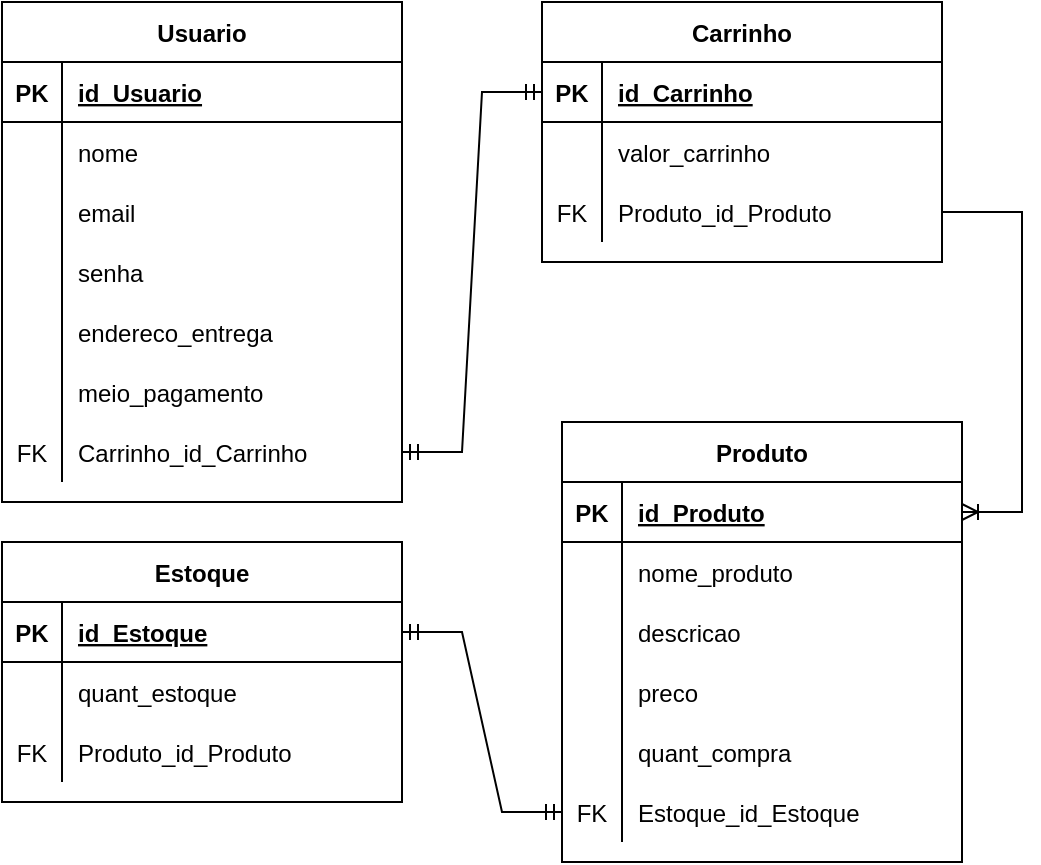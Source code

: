 <mxfile version="17.4.5" type="device"><diagram id="R2lEEEUBdFMjLlhIrx00" name="Page-1"><mxGraphModel dx="541" dy="875" grid="1" gridSize="10" guides="1" tooltips="1" connect="1" arrows="1" fold="1" page="1" pageScale="1" pageWidth="850" pageHeight="1100" math="0" shadow="0" extFonts="Permanent Marker^https://fonts.googleapis.com/css?family=Permanent+Marker"><root><mxCell id="0"/><mxCell id="1" parent="0"/><mxCell id="YrMNqzpcgL0Ri_5IatYF-1" value="Produto" style="shape=table;startSize=30;container=1;collapsible=1;childLayout=tableLayout;fixedRows=1;rowLines=0;fontStyle=1;align=center;resizeLast=1;" vertex="1" parent="1"><mxGeometry x="510" y="290" width="200" height="220" as="geometry"/></mxCell><mxCell id="YrMNqzpcgL0Ri_5IatYF-2" value="" style="shape=tableRow;horizontal=0;startSize=0;swimlaneHead=0;swimlaneBody=0;fillColor=none;collapsible=0;dropTarget=0;points=[[0,0.5],[1,0.5]];portConstraint=eastwest;top=0;left=0;right=0;bottom=1;" vertex="1" parent="YrMNqzpcgL0Ri_5IatYF-1"><mxGeometry y="30" width="200" height="30" as="geometry"/></mxCell><mxCell id="YrMNqzpcgL0Ri_5IatYF-3" value="PK" style="shape=partialRectangle;connectable=0;fillColor=none;top=0;left=0;bottom=0;right=0;fontStyle=1;overflow=hidden;" vertex="1" parent="YrMNqzpcgL0Ri_5IatYF-2"><mxGeometry width="30" height="30" as="geometry"><mxRectangle width="30" height="30" as="alternateBounds"/></mxGeometry></mxCell><mxCell id="YrMNqzpcgL0Ri_5IatYF-4" value="id_Produto" style="shape=partialRectangle;connectable=0;fillColor=none;top=0;left=0;bottom=0;right=0;align=left;spacingLeft=6;fontStyle=5;overflow=hidden;" vertex="1" parent="YrMNqzpcgL0Ri_5IatYF-2"><mxGeometry x="30" width="170" height="30" as="geometry"><mxRectangle width="170" height="30" as="alternateBounds"/></mxGeometry></mxCell><mxCell id="YrMNqzpcgL0Ri_5IatYF-5" value="" style="shape=tableRow;horizontal=0;startSize=0;swimlaneHead=0;swimlaneBody=0;fillColor=none;collapsible=0;dropTarget=0;points=[[0,0.5],[1,0.5]];portConstraint=eastwest;top=0;left=0;right=0;bottom=0;" vertex="1" parent="YrMNqzpcgL0Ri_5IatYF-1"><mxGeometry y="60" width="200" height="30" as="geometry"/></mxCell><mxCell id="YrMNqzpcgL0Ri_5IatYF-6" value="" style="shape=partialRectangle;connectable=0;fillColor=none;top=0;left=0;bottom=0;right=0;editable=1;overflow=hidden;" vertex="1" parent="YrMNqzpcgL0Ri_5IatYF-5"><mxGeometry width="30" height="30" as="geometry"><mxRectangle width="30" height="30" as="alternateBounds"/></mxGeometry></mxCell><mxCell id="YrMNqzpcgL0Ri_5IatYF-7" value="nome_produto" style="shape=partialRectangle;connectable=0;fillColor=none;top=0;left=0;bottom=0;right=0;align=left;spacingLeft=6;overflow=hidden;" vertex="1" parent="YrMNqzpcgL0Ri_5IatYF-5"><mxGeometry x="30" width="170" height="30" as="geometry"><mxRectangle width="170" height="30" as="alternateBounds"/></mxGeometry></mxCell><mxCell id="YrMNqzpcgL0Ri_5IatYF-14" value="" style="shape=tableRow;horizontal=0;startSize=0;swimlaneHead=0;swimlaneBody=0;fillColor=none;collapsible=0;dropTarget=0;points=[[0,0.5],[1,0.5]];portConstraint=eastwest;top=0;left=0;right=0;bottom=0;" vertex="1" parent="YrMNqzpcgL0Ri_5IatYF-1"><mxGeometry y="90" width="200" height="30" as="geometry"/></mxCell><mxCell id="YrMNqzpcgL0Ri_5IatYF-15" value="" style="shape=partialRectangle;connectable=0;fillColor=none;top=0;left=0;bottom=0;right=0;editable=1;overflow=hidden;" vertex="1" parent="YrMNqzpcgL0Ri_5IatYF-14"><mxGeometry width="30" height="30" as="geometry"><mxRectangle width="30" height="30" as="alternateBounds"/></mxGeometry></mxCell><mxCell id="YrMNqzpcgL0Ri_5IatYF-16" value="descricao" style="shape=partialRectangle;connectable=0;fillColor=none;top=0;left=0;bottom=0;right=0;align=left;spacingLeft=6;overflow=hidden;" vertex="1" parent="YrMNqzpcgL0Ri_5IatYF-14"><mxGeometry x="30" width="170" height="30" as="geometry"><mxRectangle width="170" height="30" as="alternateBounds"/></mxGeometry></mxCell><mxCell id="YrMNqzpcgL0Ri_5IatYF-17" value="" style="shape=tableRow;horizontal=0;startSize=0;swimlaneHead=0;swimlaneBody=0;fillColor=none;collapsible=0;dropTarget=0;points=[[0,0.5],[1,0.5]];portConstraint=eastwest;top=0;left=0;right=0;bottom=0;" vertex="1" parent="YrMNqzpcgL0Ri_5IatYF-1"><mxGeometry y="120" width="200" height="30" as="geometry"/></mxCell><mxCell id="YrMNqzpcgL0Ri_5IatYF-18" value="" style="shape=partialRectangle;connectable=0;fillColor=none;top=0;left=0;bottom=0;right=0;editable=1;overflow=hidden;" vertex="1" parent="YrMNqzpcgL0Ri_5IatYF-17"><mxGeometry width="30" height="30" as="geometry"><mxRectangle width="30" height="30" as="alternateBounds"/></mxGeometry></mxCell><mxCell id="YrMNqzpcgL0Ri_5IatYF-19" value="preco" style="shape=partialRectangle;connectable=0;fillColor=none;top=0;left=0;bottom=0;right=0;align=left;spacingLeft=6;overflow=hidden;" vertex="1" parent="YrMNqzpcgL0Ri_5IatYF-17"><mxGeometry x="30" width="170" height="30" as="geometry"><mxRectangle width="170" height="30" as="alternateBounds"/></mxGeometry></mxCell><mxCell id="YrMNqzpcgL0Ri_5IatYF-185" value="" style="shape=tableRow;horizontal=0;startSize=0;swimlaneHead=0;swimlaneBody=0;fillColor=none;collapsible=0;dropTarget=0;points=[[0,0.5],[1,0.5]];portConstraint=eastwest;top=0;left=0;right=0;bottom=0;" vertex="1" parent="YrMNqzpcgL0Ri_5IatYF-1"><mxGeometry y="150" width="200" height="30" as="geometry"/></mxCell><mxCell id="YrMNqzpcgL0Ri_5IatYF-186" value="" style="shape=partialRectangle;connectable=0;fillColor=none;top=0;left=0;bottom=0;right=0;editable=1;overflow=hidden;" vertex="1" parent="YrMNqzpcgL0Ri_5IatYF-185"><mxGeometry width="30" height="30" as="geometry"><mxRectangle width="30" height="30" as="alternateBounds"/></mxGeometry></mxCell><mxCell id="YrMNqzpcgL0Ri_5IatYF-187" value="quant_compra" style="shape=partialRectangle;connectable=0;fillColor=none;top=0;left=0;bottom=0;right=0;align=left;spacingLeft=6;overflow=hidden;" vertex="1" parent="YrMNqzpcgL0Ri_5IatYF-185"><mxGeometry x="30" width="170" height="30" as="geometry"><mxRectangle width="170" height="30" as="alternateBounds"/></mxGeometry></mxCell><mxCell id="YrMNqzpcgL0Ri_5IatYF-188" value="" style="shape=tableRow;horizontal=0;startSize=0;swimlaneHead=0;swimlaneBody=0;fillColor=none;collapsible=0;dropTarget=0;points=[[0,0.5],[1,0.5]];portConstraint=eastwest;top=0;left=0;right=0;bottom=0;" vertex="1" parent="YrMNqzpcgL0Ri_5IatYF-1"><mxGeometry y="180" width="200" height="30" as="geometry"/></mxCell><mxCell id="YrMNqzpcgL0Ri_5IatYF-189" value="FK" style="shape=partialRectangle;connectable=0;fillColor=none;top=0;left=0;bottom=0;right=0;editable=1;overflow=hidden;" vertex="1" parent="YrMNqzpcgL0Ri_5IatYF-188"><mxGeometry width="30" height="30" as="geometry"><mxRectangle width="30" height="30" as="alternateBounds"/></mxGeometry></mxCell><mxCell id="YrMNqzpcgL0Ri_5IatYF-190" value="Estoque_id_Estoque" style="shape=partialRectangle;connectable=0;fillColor=none;top=0;left=0;bottom=0;right=0;align=left;spacingLeft=6;overflow=hidden;" vertex="1" parent="YrMNqzpcgL0Ri_5IatYF-188"><mxGeometry x="30" width="170" height="30" as="geometry"><mxRectangle width="170" height="30" as="alternateBounds"/></mxGeometry></mxCell><mxCell id="YrMNqzpcgL0Ri_5IatYF-23" value="Estoque" style="shape=table;startSize=30;container=1;collapsible=1;childLayout=tableLayout;fixedRows=1;rowLines=0;fontStyle=1;align=center;resizeLast=1;" vertex="1" parent="1"><mxGeometry x="230" y="350" width="200" height="130" as="geometry"/></mxCell><mxCell id="YrMNqzpcgL0Ri_5IatYF-24" value="" style="shape=tableRow;horizontal=0;startSize=0;swimlaneHead=0;swimlaneBody=0;fillColor=none;collapsible=0;dropTarget=0;points=[[0,0.5],[1,0.5]];portConstraint=eastwest;top=0;left=0;right=0;bottom=1;" vertex="1" parent="YrMNqzpcgL0Ri_5IatYF-23"><mxGeometry y="30" width="200" height="30" as="geometry"/></mxCell><mxCell id="YrMNqzpcgL0Ri_5IatYF-25" value="PK" style="shape=partialRectangle;connectable=0;fillColor=none;top=0;left=0;bottom=0;right=0;fontStyle=1;overflow=hidden;" vertex="1" parent="YrMNqzpcgL0Ri_5IatYF-24"><mxGeometry width="30" height="30" as="geometry"><mxRectangle width="30" height="30" as="alternateBounds"/></mxGeometry></mxCell><mxCell id="YrMNqzpcgL0Ri_5IatYF-26" value="id_Estoque" style="shape=partialRectangle;connectable=0;fillColor=none;top=0;left=0;bottom=0;right=0;align=left;spacingLeft=6;fontStyle=5;overflow=hidden;" vertex="1" parent="YrMNqzpcgL0Ri_5IatYF-24"><mxGeometry x="30" width="170" height="30" as="geometry"><mxRectangle width="170" height="30" as="alternateBounds"/></mxGeometry></mxCell><mxCell id="YrMNqzpcgL0Ri_5IatYF-45" value="" style="shape=tableRow;horizontal=0;startSize=0;swimlaneHead=0;swimlaneBody=0;fillColor=none;collapsible=0;dropTarget=0;points=[[0,0.5],[1,0.5]];portConstraint=eastwest;top=0;left=0;right=0;bottom=0;" vertex="1" parent="YrMNqzpcgL0Ri_5IatYF-23"><mxGeometry y="60" width="200" height="30" as="geometry"/></mxCell><mxCell id="YrMNqzpcgL0Ri_5IatYF-46" value="" style="shape=partialRectangle;connectable=0;fillColor=none;top=0;left=0;bottom=0;right=0;editable=1;overflow=hidden;" vertex="1" parent="YrMNqzpcgL0Ri_5IatYF-45"><mxGeometry width="30" height="30" as="geometry"><mxRectangle width="30" height="30" as="alternateBounds"/></mxGeometry></mxCell><mxCell id="YrMNqzpcgL0Ri_5IatYF-47" value="quant_estoque" style="shape=partialRectangle;connectable=0;fillColor=none;top=0;left=0;bottom=0;right=0;align=left;spacingLeft=6;overflow=hidden;" vertex="1" parent="YrMNqzpcgL0Ri_5IatYF-45"><mxGeometry x="30" width="170" height="30" as="geometry"><mxRectangle width="170" height="30" as="alternateBounds"/></mxGeometry></mxCell><mxCell id="YrMNqzpcgL0Ri_5IatYF-171" value="" style="shape=tableRow;horizontal=0;startSize=0;swimlaneHead=0;swimlaneBody=0;fillColor=none;collapsible=0;dropTarget=0;points=[[0,0.5],[1,0.5]];portConstraint=eastwest;top=0;left=0;right=0;bottom=0;" vertex="1" parent="YrMNqzpcgL0Ri_5IatYF-23"><mxGeometry y="90" width="200" height="30" as="geometry"/></mxCell><mxCell id="YrMNqzpcgL0Ri_5IatYF-172" value="FK" style="shape=partialRectangle;connectable=0;fillColor=none;top=0;left=0;bottom=0;right=0;editable=1;overflow=hidden;" vertex="1" parent="YrMNqzpcgL0Ri_5IatYF-171"><mxGeometry width="30" height="30" as="geometry"><mxRectangle width="30" height="30" as="alternateBounds"/></mxGeometry></mxCell><mxCell id="YrMNqzpcgL0Ri_5IatYF-173" value="Produto_id_Produto" style="shape=partialRectangle;connectable=0;fillColor=none;top=0;left=0;bottom=0;right=0;align=left;spacingLeft=6;overflow=hidden;" vertex="1" parent="YrMNqzpcgL0Ri_5IatYF-171"><mxGeometry x="30" width="170" height="30" as="geometry"><mxRectangle width="170" height="30" as="alternateBounds"/></mxGeometry></mxCell><mxCell id="YrMNqzpcgL0Ri_5IatYF-75" value="Usuario" style="shape=table;startSize=30;container=1;collapsible=1;childLayout=tableLayout;fixedRows=1;rowLines=0;fontStyle=1;align=center;resizeLast=1;" vertex="1" parent="1"><mxGeometry x="230" y="80" width="200" height="250" as="geometry"/></mxCell><mxCell id="YrMNqzpcgL0Ri_5IatYF-76" value="" style="shape=tableRow;horizontal=0;startSize=0;swimlaneHead=0;swimlaneBody=0;fillColor=none;collapsible=0;dropTarget=0;points=[[0,0.5],[1,0.5]];portConstraint=eastwest;top=0;left=0;right=0;bottom=1;" vertex="1" parent="YrMNqzpcgL0Ri_5IatYF-75"><mxGeometry y="30" width="200" height="30" as="geometry"/></mxCell><mxCell id="YrMNqzpcgL0Ri_5IatYF-77" value="PK" style="shape=partialRectangle;connectable=0;fillColor=none;top=0;left=0;bottom=0;right=0;fontStyle=1;overflow=hidden;" vertex="1" parent="YrMNqzpcgL0Ri_5IatYF-76"><mxGeometry width="30" height="30" as="geometry"><mxRectangle width="30" height="30" as="alternateBounds"/></mxGeometry></mxCell><mxCell id="YrMNqzpcgL0Ri_5IatYF-78" value="id_Usuario" style="shape=partialRectangle;connectable=0;fillColor=none;top=0;left=0;bottom=0;right=0;align=left;spacingLeft=6;fontStyle=5;overflow=hidden;" vertex="1" parent="YrMNqzpcgL0Ri_5IatYF-76"><mxGeometry x="30" width="170" height="30" as="geometry"><mxRectangle width="170" height="30" as="alternateBounds"/></mxGeometry></mxCell><mxCell id="YrMNqzpcgL0Ri_5IatYF-79" value="" style="shape=tableRow;horizontal=0;startSize=0;swimlaneHead=0;swimlaneBody=0;fillColor=none;collapsible=0;dropTarget=0;points=[[0,0.5],[1,0.5]];portConstraint=eastwest;top=0;left=0;right=0;bottom=0;" vertex="1" parent="YrMNqzpcgL0Ri_5IatYF-75"><mxGeometry y="60" width="200" height="30" as="geometry"/></mxCell><mxCell id="YrMNqzpcgL0Ri_5IatYF-80" value="" style="shape=partialRectangle;connectable=0;fillColor=none;top=0;left=0;bottom=0;right=0;editable=1;overflow=hidden;" vertex="1" parent="YrMNqzpcgL0Ri_5IatYF-79"><mxGeometry width="30" height="30" as="geometry"><mxRectangle width="30" height="30" as="alternateBounds"/></mxGeometry></mxCell><mxCell id="YrMNqzpcgL0Ri_5IatYF-81" value="nome" style="shape=partialRectangle;connectable=0;fillColor=none;top=0;left=0;bottom=0;right=0;align=left;spacingLeft=6;overflow=hidden;" vertex="1" parent="YrMNqzpcgL0Ri_5IatYF-79"><mxGeometry x="30" width="170" height="30" as="geometry"><mxRectangle width="170" height="30" as="alternateBounds"/></mxGeometry></mxCell><mxCell id="YrMNqzpcgL0Ri_5IatYF-82" value="" style="shape=tableRow;horizontal=0;startSize=0;swimlaneHead=0;swimlaneBody=0;fillColor=none;collapsible=0;dropTarget=0;points=[[0,0.5],[1,0.5]];portConstraint=eastwest;top=0;left=0;right=0;bottom=0;" vertex="1" parent="YrMNqzpcgL0Ri_5IatYF-75"><mxGeometry y="90" width="200" height="30" as="geometry"/></mxCell><mxCell id="YrMNqzpcgL0Ri_5IatYF-83" value="" style="shape=partialRectangle;connectable=0;fillColor=none;top=0;left=0;bottom=0;right=0;editable=1;overflow=hidden;" vertex="1" parent="YrMNqzpcgL0Ri_5IatYF-82"><mxGeometry width="30" height="30" as="geometry"><mxRectangle width="30" height="30" as="alternateBounds"/></mxGeometry></mxCell><mxCell id="YrMNqzpcgL0Ri_5IatYF-84" value="email" style="shape=partialRectangle;connectable=0;fillColor=none;top=0;left=0;bottom=0;right=0;align=left;spacingLeft=6;overflow=hidden;" vertex="1" parent="YrMNqzpcgL0Ri_5IatYF-82"><mxGeometry x="30" width="170" height="30" as="geometry"><mxRectangle width="170" height="30" as="alternateBounds"/></mxGeometry></mxCell><mxCell id="YrMNqzpcgL0Ri_5IatYF-85" value="" style="shape=tableRow;horizontal=0;startSize=0;swimlaneHead=0;swimlaneBody=0;fillColor=none;collapsible=0;dropTarget=0;points=[[0,0.5],[1,0.5]];portConstraint=eastwest;top=0;left=0;right=0;bottom=0;" vertex="1" parent="YrMNqzpcgL0Ri_5IatYF-75"><mxGeometry y="120" width="200" height="30" as="geometry"/></mxCell><mxCell id="YrMNqzpcgL0Ri_5IatYF-86" value="" style="shape=partialRectangle;connectable=0;fillColor=none;top=0;left=0;bottom=0;right=0;editable=1;overflow=hidden;" vertex="1" parent="YrMNqzpcgL0Ri_5IatYF-85"><mxGeometry width="30" height="30" as="geometry"><mxRectangle width="30" height="30" as="alternateBounds"/></mxGeometry></mxCell><mxCell id="YrMNqzpcgL0Ri_5IatYF-87" value="senha" style="shape=partialRectangle;connectable=0;fillColor=none;top=0;left=0;bottom=0;right=0;align=left;spacingLeft=6;overflow=hidden;" vertex="1" parent="YrMNqzpcgL0Ri_5IatYF-85"><mxGeometry x="30" width="170" height="30" as="geometry"><mxRectangle width="170" height="30" as="alternateBounds"/></mxGeometry></mxCell><mxCell id="YrMNqzpcgL0Ri_5IatYF-88" value="" style="shape=tableRow;horizontal=0;startSize=0;swimlaneHead=0;swimlaneBody=0;fillColor=none;collapsible=0;dropTarget=0;points=[[0,0.5],[1,0.5]];portConstraint=eastwest;top=0;left=0;right=0;bottom=0;" vertex="1" parent="YrMNqzpcgL0Ri_5IatYF-75"><mxGeometry y="150" width="200" height="30" as="geometry"/></mxCell><mxCell id="YrMNqzpcgL0Ri_5IatYF-89" value="" style="shape=partialRectangle;connectable=0;fillColor=none;top=0;left=0;bottom=0;right=0;editable=1;overflow=hidden;" vertex="1" parent="YrMNqzpcgL0Ri_5IatYF-88"><mxGeometry width="30" height="30" as="geometry"><mxRectangle width="30" height="30" as="alternateBounds"/></mxGeometry></mxCell><mxCell id="YrMNqzpcgL0Ri_5IatYF-90" value="endereco_entrega" style="shape=partialRectangle;connectable=0;fillColor=none;top=0;left=0;bottom=0;right=0;align=left;spacingLeft=6;overflow=hidden;" vertex="1" parent="YrMNqzpcgL0Ri_5IatYF-88"><mxGeometry x="30" width="170" height="30" as="geometry"><mxRectangle width="170" height="30" as="alternateBounds"/></mxGeometry></mxCell><mxCell id="YrMNqzpcgL0Ri_5IatYF-91" value="" style="shape=tableRow;horizontal=0;startSize=0;swimlaneHead=0;swimlaneBody=0;fillColor=none;collapsible=0;dropTarget=0;points=[[0,0.5],[1,0.5]];portConstraint=eastwest;top=0;left=0;right=0;bottom=0;" vertex="1" parent="YrMNqzpcgL0Ri_5IatYF-75"><mxGeometry y="180" width="200" height="30" as="geometry"/></mxCell><mxCell id="YrMNqzpcgL0Ri_5IatYF-92" value="" style="shape=partialRectangle;connectable=0;fillColor=none;top=0;left=0;bottom=0;right=0;editable=1;overflow=hidden;" vertex="1" parent="YrMNqzpcgL0Ri_5IatYF-91"><mxGeometry width="30" height="30" as="geometry"><mxRectangle width="30" height="30" as="alternateBounds"/></mxGeometry></mxCell><mxCell id="YrMNqzpcgL0Ri_5IatYF-93" value="meio_pagamento" style="shape=partialRectangle;connectable=0;fillColor=none;top=0;left=0;bottom=0;right=0;align=left;spacingLeft=6;overflow=hidden;" vertex="1" parent="YrMNqzpcgL0Ri_5IatYF-91"><mxGeometry x="30" width="170" height="30" as="geometry"><mxRectangle width="170" height="30" as="alternateBounds"/></mxGeometry></mxCell><mxCell id="YrMNqzpcgL0Ri_5IatYF-94" value="" style="shape=tableRow;horizontal=0;startSize=0;swimlaneHead=0;swimlaneBody=0;fillColor=none;collapsible=0;dropTarget=0;points=[[0,0.5],[1,0.5]];portConstraint=eastwest;top=0;left=0;right=0;bottom=0;" vertex="1" parent="YrMNqzpcgL0Ri_5IatYF-75"><mxGeometry y="210" width="200" height="30" as="geometry"/></mxCell><mxCell id="YrMNqzpcgL0Ri_5IatYF-95" value="FK" style="shape=partialRectangle;connectable=0;fillColor=none;top=0;left=0;bottom=0;right=0;editable=1;overflow=hidden;" vertex="1" parent="YrMNqzpcgL0Ri_5IatYF-94"><mxGeometry width="30" height="30" as="geometry"><mxRectangle width="30" height="30" as="alternateBounds"/></mxGeometry></mxCell><mxCell id="YrMNqzpcgL0Ri_5IatYF-96" value="Carrinho_id_Carrinho" style="shape=partialRectangle;connectable=0;fillColor=none;top=0;left=0;bottom=0;right=0;align=left;spacingLeft=6;overflow=hidden;" vertex="1" parent="YrMNqzpcgL0Ri_5IatYF-94"><mxGeometry x="30" width="170" height="30" as="geometry"><mxRectangle width="170" height="30" as="alternateBounds"/></mxGeometry></mxCell><mxCell id="YrMNqzpcgL0Ri_5IatYF-148" value="Carrinho" style="shape=table;startSize=30;container=1;collapsible=1;childLayout=tableLayout;fixedRows=1;rowLines=0;fontStyle=1;align=center;resizeLast=1;" vertex="1" parent="1"><mxGeometry x="500" y="80" width="200" height="130" as="geometry"/></mxCell><mxCell id="YrMNqzpcgL0Ri_5IatYF-149" value="" style="shape=tableRow;horizontal=0;startSize=0;swimlaneHead=0;swimlaneBody=0;fillColor=none;collapsible=0;dropTarget=0;points=[[0,0.5],[1,0.5]];portConstraint=eastwest;top=0;left=0;right=0;bottom=1;" vertex="1" parent="YrMNqzpcgL0Ri_5IatYF-148"><mxGeometry y="30" width="200" height="30" as="geometry"/></mxCell><mxCell id="YrMNqzpcgL0Ri_5IatYF-150" value="PK" style="shape=partialRectangle;connectable=0;fillColor=none;top=0;left=0;bottom=0;right=0;fontStyle=1;overflow=hidden;" vertex="1" parent="YrMNqzpcgL0Ri_5IatYF-149"><mxGeometry width="30" height="30" as="geometry"><mxRectangle width="30" height="30" as="alternateBounds"/></mxGeometry></mxCell><mxCell id="YrMNqzpcgL0Ri_5IatYF-151" value="id_Carrinho" style="shape=partialRectangle;connectable=0;fillColor=none;top=0;left=0;bottom=0;right=0;align=left;spacingLeft=6;fontStyle=5;overflow=hidden;" vertex="1" parent="YrMNqzpcgL0Ri_5IatYF-149"><mxGeometry x="30" width="170" height="30" as="geometry"><mxRectangle width="170" height="30" as="alternateBounds"/></mxGeometry></mxCell><mxCell id="YrMNqzpcgL0Ri_5IatYF-161" value="" style="shape=tableRow;horizontal=0;startSize=0;swimlaneHead=0;swimlaneBody=0;fillColor=none;collapsible=0;dropTarget=0;points=[[0,0.5],[1,0.5]];portConstraint=eastwest;top=0;left=0;right=0;bottom=0;" vertex="1" parent="YrMNqzpcgL0Ri_5IatYF-148"><mxGeometry y="60" width="200" height="30" as="geometry"/></mxCell><mxCell id="YrMNqzpcgL0Ri_5IatYF-162" value="" style="shape=partialRectangle;connectable=0;fillColor=none;top=0;left=0;bottom=0;right=0;editable=1;overflow=hidden;" vertex="1" parent="YrMNqzpcgL0Ri_5IatYF-161"><mxGeometry width="30" height="30" as="geometry"><mxRectangle width="30" height="30" as="alternateBounds"/></mxGeometry></mxCell><mxCell id="YrMNqzpcgL0Ri_5IatYF-163" value="valor_carrinho" style="shape=partialRectangle;connectable=0;fillColor=none;top=0;left=0;bottom=0;right=0;align=left;spacingLeft=6;overflow=hidden;" vertex="1" parent="YrMNqzpcgL0Ri_5IatYF-161"><mxGeometry x="30" width="170" height="30" as="geometry"><mxRectangle width="170" height="30" as="alternateBounds"/></mxGeometry></mxCell><mxCell id="YrMNqzpcgL0Ri_5IatYF-168" value="" style="shape=tableRow;horizontal=0;startSize=0;swimlaneHead=0;swimlaneBody=0;fillColor=none;collapsible=0;dropTarget=0;points=[[0,0.5],[1,0.5]];portConstraint=eastwest;top=0;left=0;right=0;bottom=0;" vertex="1" parent="YrMNqzpcgL0Ri_5IatYF-148"><mxGeometry y="90" width="200" height="30" as="geometry"/></mxCell><mxCell id="YrMNqzpcgL0Ri_5IatYF-169" value="FK" style="shape=partialRectangle;connectable=0;fillColor=none;top=0;left=0;bottom=0;right=0;editable=1;overflow=hidden;" vertex="1" parent="YrMNqzpcgL0Ri_5IatYF-168"><mxGeometry width="30" height="30" as="geometry"><mxRectangle width="30" height="30" as="alternateBounds"/></mxGeometry></mxCell><mxCell id="YrMNqzpcgL0Ri_5IatYF-170" value="Produto_id_Produto" style="shape=partialRectangle;connectable=0;fillColor=none;top=0;left=0;bottom=0;right=0;align=left;spacingLeft=6;overflow=hidden;" vertex="1" parent="YrMNqzpcgL0Ri_5IatYF-168"><mxGeometry x="30" width="170" height="30" as="geometry"><mxRectangle width="170" height="30" as="alternateBounds"/></mxGeometry></mxCell><mxCell id="YrMNqzpcgL0Ri_5IatYF-175" value="" style="edgeStyle=entityRelationEdgeStyle;fontSize=12;html=1;endArrow=ERmandOne;startArrow=ERmandOne;rounded=0;" edge="1" parent="1" source="YrMNqzpcgL0Ri_5IatYF-149" target="YrMNqzpcgL0Ri_5IatYF-94"><mxGeometry width="100" height="100" relative="1" as="geometry"><mxPoint x="220" y="570" as="sourcePoint"/><mxPoint x="320" y="470" as="targetPoint"/></mxGeometry></mxCell><mxCell id="YrMNqzpcgL0Ri_5IatYF-176" value="" style="edgeStyle=entityRelationEdgeStyle;fontSize=12;html=1;endArrow=ERoneToMany;rounded=0;" edge="1" parent="1" source="YrMNqzpcgL0Ri_5IatYF-168" target="YrMNqzpcgL0Ri_5IatYF-2"><mxGeometry width="100" height="100" relative="1" as="geometry"><mxPoint x="220" y="570" as="sourcePoint"/><mxPoint x="320" y="470" as="targetPoint"/></mxGeometry></mxCell><mxCell id="YrMNqzpcgL0Ri_5IatYF-178" value="" style="edgeStyle=entityRelationEdgeStyle;fontSize=12;html=1;endArrow=ERmandOne;startArrow=ERmandOne;rounded=0;" edge="1" parent="1" source="YrMNqzpcgL0Ri_5IatYF-24" target="YrMNqzpcgL0Ri_5IatYF-188"><mxGeometry width="100" height="100" relative="1" as="geometry"><mxPoint x="360" y="360" as="sourcePoint"/><mxPoint x="510" y="455" as="targetPoint"/></mxGeometry></mxCell></root></mxGraphModel></diagram></mxfile>